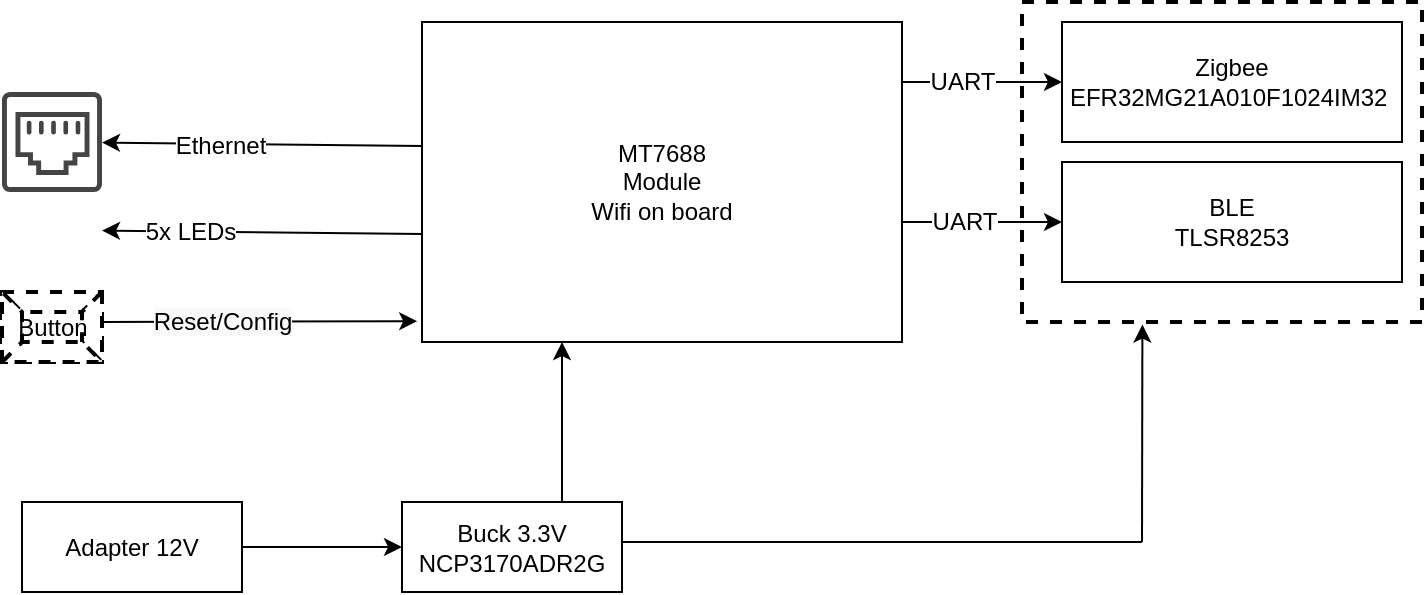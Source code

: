<mxfile version="12.3.3" type="github" pages="3">
  <diagram id="tLzEr-kSLslaF7xKlCu6" name="HC">
    <mxGraphModel dx="1185" dy="643" grid="1" gridSize="10" guides="1" tooltips="1" connect="1" arrows="1" fold="1" page="1" pageScale="1" pageWidth="1100" pageHeight="850" math="0" shadow="0">
      <root>
        <mxCell id="0"/>
        <mxCell id="1" parent="0"/>
        <mxCell id="Byey5HjT2MP___LkyyM5-19" value="" style="rounded=0;whiteSpace=wrap;html=1;glass=0;dashed=1;strokeWidth=2;" parent="1" vertex="1">
          <mxGeometry x="740" y="190" width="200" height="160" as="geometry"/>
        </mxCell>
        <mxCell id="Byey5HjT2MP___LkyyM5-1" value="MT7688&lt;br&gt;Module&lt;br&gt;Wifi on board" style="rounded=0;whiteSpace=wrap;html=1;" parent="1" vertex="1">
          <mxGeometry x="440" y="200" width="240" height="160" as="geometry"/>
        </mxCell>
        <mxCell id="Byey5HjT2MP___LkyyM5-6" value="" style="edgeStyle=orthogonalEdgeStyle;rounded=0;orthogonalLoop=1;jettySize=auto;html=1;" parent="1" source="Byey5HjT2MP___LkyyM5-4" target="Byey5HjT2MP___LkyyM5-5" edge="1">
          <mxGeometry relative="1" as="geometry"/>
        </mxCell>
        <mxCell id="Byey5HjT2MP___LkyyM5-4" value="Adapter 12V" style="rounded=0;whiteSpace=wrap;html=1;" parent="1" vertex="1">
          <mxGeometry x="240" y="440" width="110" height="45" as="geometry"/>
        </mxCell>
        <mxCell id="Byey5HjT2MP___LkyyM5-5" value="Buck 3.3V&lt;br&gt;NCP3170ADR2G" style="rounded=0;whiteSpace=wrap;html=1;" parent="1" vertex="1">
          <mxGeometry x="430" y="440" width="110" height="45" as="geometry"/>
        </mxCell>
        <mxCell id="Byey5HjT2MP___LkyyM5-7" value="" style="endArrow=classic;html=1;" parent="1" edge="1">
          <mxGeometry width="50" height="50" relative="1" as="geometry">
            <mxPoint x="510" y="440" as="sourcePoint"/>
            <mxPoint x="510" y="360" as="targetPoint"/>
          </mxGeometry>
        </mxCell>
        <mxCell id="Byey5HjT2MP___LkyyM5-8" value="Zigbee&lt;br&gt;EFR32MG21A010F1024IM32&amp;nbsp;" style="rounded=0;whiteSpace=wrap;html=1;" parent="1" vertex="1">
          <mxGeometry x="760" y="200" width="170" height="60" as="geometry"/>
        </mxCell>
        <mxCell id="Byey5HjT2MP___LkyyM5-9" value="" style="edgeStyle=orthogonalEdgeStyle;rounded=0;orthogonalLoop=1;jettySize=auto;html=1;" parent="1" edge="1">
          <mxGeometry relative="1" as="geometry">
            <mxPoint x="680" y="230" as="sourcePoint"/>
            <mxPoint x="760" y="230" as="targetPoint"/>
          </mxGeometry>
        </mxCell>
        <mxCell id="Byey5HjT2MP___LkyyM5-12" value="UART" style="text;html=1;align=center;verticalAlign=middle;resizable=0;points=[];;labelBackgroundColor=#ffffff;" parent="Byey5HjT2MP___LkyyM5-9" vertex="1" connectable="0">
          <mxGeometry x="-0.139" y="-1" relative="1" as="geometry">
            <mxPoint x="-4.5" y="-1" as="offset"/>
          </mxGeometry>
        </mxCell>
        <mxCell id="Byey5HjT2MP___LkyyM5-10" value="BLE&lt;br&gt;TLSR8253" style="rounded=0;whiteSpace=wrap;html=1;" parent="1" vertex="1">
          <mxGeometry x="760" y="270" width="170" height="60" as="geometry"/>
        </mxCell>
        <mxCell id="Byey5HjT2MP___LkyyM5-11" value="" style="edgeStyle=orthogonalEdgeStyle;rounded=0;orthogonalLoop=1;jettySize=auto;html=1;" parent="1" edge="1">
          <mxGeometry relative="1" as="geometry">
            <mxPoint x="680" y="300" as="sourcePoint"/>
            <mxPoint x="760" y="300" as="targetPoint"/>
          </mxGeometry>
        </mxCell>
        <mxCell id="Byey5HjT2MP___LkyyM5-13" value="UART" style="text;html=1;align=center;verticalAlign=middle;resizable=0;points=[];;labelBackgroundColor=#ffffff;" parent="Byey5HjT2MP___LkyyM5-11" vertex="1" connectable="0">
          <mxGeometry x="0.146" relative="1" as="geometry">
            <mxPoint x="-15.5" as="offset"/>
          </mxGeometry>
        </mxCell>
        <mxCell id="Byey5HjT2MP___LkyyM5-18" value="" style="endArrow=classic;html=1;entryX=0.301;entryY=1.008;entryDx=0;entryDy=0;entryPerimeter=0;" parent="1" target="Byey5HjT2MP___LkyyM5-19" edge="1">
          <mxGeometry width="50" height="50" relative="1" as="geometry">
            <mxPoint x="800" y="460" as="sourcePoint"/>
            <mxPoint x="800" y="360" as="targetPoint"/>
          </mxGeometry>
        </mxCell>
        <mxCell id="Byey5HjT2MP___LkyyM5-22" value="" style="pointerEvents=1;shadow=0;dashed=0;html=1;strokeColor=none;fillColor=#434445;aspect=fixed;labelPosition=center;verticalLabelPosition=bottom;verticalAlign=top;align=center;outlineConnect=0;shape=mxgraph.vvd.ethernet_port;glass=0;" parent="1" vertex="1">
          <mxGeometry x="230" y="235" width="50" height="50" as="geometry"/>
        </mxCell>
        <mxCell id="Byey5HjT2MP___LkyyM5-23" value="" style="endArrow=classic;html=1;" parent="1" target="Byey5HjT2MP___LkyyM5-22" edge="1">
          <mxGeometry width="50" height="50" relative="1" as="geometry">
            <mxPoint x="440" y="262.0" as="sourcePoint"/>
            <mxPoint x="220" y="260" as="targetPoint"/>
          </mxGeometry>
        </mxCell>
        <mxCell id="Byey5HjT2MP___LkyyM5-24" value="Ethernet" style="text;html=1;align=center;verticalAlign=middle;resizable=0;points=[];;labelBackgroundColor=#ffffff;" parent="Byey5HjT2MP___LkyyM5-23" vertex="1" connectable="0">
          <mxGeometry x="0.267" y="1" relative="1" as="geometry">
            <mxPoint as="offset"/>
          </mxGeometry>
        </mxCell>
        <mxCell id="Byey5HjT2MP___LkyyM5-27" value="" style="endArrow=classic;html=1;" parent="1" edge="1">
          <mxGeometry width="50" height="50" relative="1" as="geometry">
            <mxPoint x="440" y="306" as="sourcePoint"/>
            <mxPoint x="280" y="304.27" as="targetPoint"/>
          </mxGeometry>
        </mxCell>
        <mxCell id="Byey5HjT2MP___LkyyM5-36" value="5x LEDs" style="text;html=1;align=center;verticalAlign=middle;resizable=0;points=[];;labelBackgroundColor=#ffffff;" parent="Byey5HjT2MP___LkyyM5-27" vertex="1" connectable="0">
          <mxGeometry x="0.452" relative="1" as="geometry">
            <mxPoint as="offset"/>
          </mxGeometry>
        </mxCell>
        <mxCell id="Byey5HjT2MP___LkyyM5-29" value="" style="shape=image;html=1;verticalAlign=top;verticalLabelPosition=bottom;labelBackgroundColor=#ffffff;imageAspect=0;aspect=fixed;image=https://cdn2.iconfinder.com/data/icons/fatcow/32x32/led.png;glass=0;dashed=1;strokeWidth=2;" parent="1" vertex="1">
          <mxGeometry x="230" y="285" width="50" height="50" as="geometry"/>
        </mxCell>
        <mxCell id="Byey5HjT2MP___LkyyM5-30" value="Button" style="labelPosition=center;verticalLabelPosition=middle;align=center;html=1;shape=mxgraph.basic.button;dx=10;glass=0;dashed=1;strokeWidth=2;" parent="1" vertex="1">
          <mxGeometry x="230" y="335" width="50" height="35" as="geometry"/>
        </mxCell>
        <mxCell id="Byey5HjT2MP___LkyyM5-33" value="" style="endArrow=classic;html=1;entryX=-0.01;entryY=0.935;entryDx=0;entryDy=0;entryPerimeter=0;" parent="1" target="Byey5HjT2MP___LkyyM5-1" edge="1">
          <mxGeometry width="50" height="50" relative="1" as="geometry">
            <mxPoint x="280" y="350" as="sourcePoint"/>
            <mxPoint x="330" y="300" as="targetPoint"/>
          </mxGeometry>
        </mxCell>
        <mxCell id="Byey5HjT2MP___LkyyM5-35" value="&lt;span style=&quot;background-color: rgb(248 , 249 , 250)&quot;&gt;Reset/Config&lt;/span&gt;" style="text;html=1;align=center;verticalAlign=middle;resizable=0;points=[];;labelBackgroundColor=#ffffff;" parent="Byey5HjT2MP___LkyyM5-33" vertex="1" connectable="0">
          <mxGeometry x="-0.391" y="-1" relative="1" as="geometry">
            <mxPoint x="11.5" y="-1" as="offset"/>
          </mxGeometry>
        </mxCell>
        <mxCell id="V4OQtd_AtexyQ7zGTMWM-1" value="" style="endArrow=none;html=1;" edge="1" parent="1">
          <mxGeometry width="50" height="50" relative="1" as="geometry">
            <mxPoint x="540" y="460" as="sourcePoint"/>
            <mxPoint x="800" y="460" as="targetPoint"/>
          </mxGeometry>
        </mxCell>
      </root>
    </mxGraphModel>
  </diagram>
  <diagram id="DlVKiufQUVkZEI0phlBZ" name="PIR">
    <mxGraphModel dx="1185" dy="643" grid="1" gridSize="10" guides="1" tooltips="1" connect="1" arrows="1" fold="1" page="1" pageScale="1" pageWidth="1100" pageHeight="850" math="0" shadow="0">
      <root>
        <mxCell id="ysyHVXEgGF53t_0QYC1W-0"/>
        <mxCell id="ysyHVXEgGF53t_0QYC1W-1" parent="ysyHVXEgGF53t_0QYC1W-0"/>
        <mxCell id="ysyHVXEgGF53t_0QYC1W-2" value="" style="rounded=0;whiteSpace=wrap;html=1;" vertex="1" parent="ysyHVXEgGF53t_0QYC1W-1">
          <mxGeometry x="750" y="280" width="50" height="50" as="geometry"/>
        </mxCell>
        <mxCell id="ysyHVXEgGF53t_0QYC1W-3" value="" style="rounded=0;whiteSpace=wrap;html=1;" vertex="1" parent="ysyHVXEgGF53t_0QYC1W-1">
          <mxGeometry x="560" y="430" width="60" height="60" as="geometry"/>
        </mxCell>
        <mxCell id="ysyHVXEgGF53t_0QYC1W-4" value="" style="edgeStyle=orthogonalEdgeStyle;rounded=0;orthogonalLoop=1;jettySize=auto;html=1;" edge="1" parent="ysyHVXEgGF53t_0QYC1W-1" source="ysyHVXEgGF53t_0QYC1W-5" target="ysyHVXEgGF53t_0QYC1W-8">
          <mxGeometry relative="1" as="geometry"/>
        </mxCell>
        <mxCell id="ysyHVXEgGF53t_0QYC1W-5" value="PIR&lt;br&gt;Sensor" style="ellipse;whiteSpace=wrap;html=1;aspect=fixed;" vertex="1" parent="ysyHVXEgGF53t_0QYC1W-1">
          <mxGeometry x="240" y="300" width="80" height="80" as="geometry"/>
        </mxCell>
        <mxCell id="ysyHVXEgGF53t_0QYC1W-6" value="BLE&lt;br&gt;TLSR8253" style="rounded=0;whiteSpace=wrap;html=1;" vertex="1" parent="ysyHVXEgGF53t_0QYC1W-1">
          <mxGeometry x="480" y="280" width="200" height="120" as="geometry"/>
        </mxCell>
        <mxCell id="ysyHVXEgGF53t_0QYC1W-7" value="" style="edgeStyle=orthogonalEdgeStyle;rounded=0;orthogonalLoop=1;jettySize=auto;html=1;" edge="1" parent="ysyHVXEgGF53t_0QYC1W-1" source="ysyHVXEgGF53t_0QYC1W-8" target="ysyHVXEgGF53t_0QYC1W-6">
          <mxGeometry relative="1" as="geometry"/>
        </mxCell>
        <mxCell id="ysyHVXEgGF53t_0QYC1W-8" value="AFE" style="triangle;whiteSpace=wrap;html=1;" vertex="1" parent="ysyHVXEgGF53t_0QYC1W-1">
          <mxGeometry x="360" y="300" width="60" height="80" as="geometry"/>
        </mxCell>
        <mxCell id="ysyHVXEgGF53t_0QYC1W-9" value="" style="image;html=1;labelBackgroundColor=#ffffff;image=img/lib/clip_art/general/Battery_100_128x128.png" vertex="1" parent="ysyHVXEgGF53t_0QYC1W-1">
          <mxGeometry x="560" y="440" width="30" height="50" as="geometry"/>
        </mxCell>
        <mxCell id="ysyHVXEgGF53t_0QYC1W-10" value="" style="image;html=1;labelBackgroundColor=#ffffff;image=img/lib/clip_art/general/Battery_75_128x128.png" vertex="1" parent="ysyHVXEgGF53t_0QYC1W-1">
          <mxGeometry x="590" y="440" width="20" height="50" as="geometry"/>
        </mxCell>
        <mxCell id="ysyHVXEgGF53t_0QYC1W-11" value="" style="endArrow=classic;html=1;exitX=0.5;exitY=0;exitDx=0;exitDy=0;" edge="1" parent="ysyHVXEgGF53t_0QYC1W-1" source="ysyHVXEgGF53t_0QYC1W-3">
          <mxGeometry width="50" height="50" relative="1" as="geometry">
            <mxPoint x="540" y="450" as="sourcePoint"/>
            <mxPoint x="590" y="400" as="targetPoint"/>
          </mxGeometry>
        </mxCell>
        <mxCell id="ysyHVXEgGF53t_0QYC1W-12" value="" style="edgeStyle=orthogonalEdgeStyle;rounded=0;orthogonalLoop=1;jettySize=auto;html=1;fontFamily=Tahoma;" edge="1" parent="ysyHVXEgGF53t_0QYC1W-1">
          <mxGeometry relative="1" as="geometry">
            <mxPoint x="680" y="310" as="sourcePoint"/>
            <mxPoint x="750" y="310" as="targetPoint"/>
          </mxGeometry>
        </mxCell>
        <mxCell id="ysyHVXEgGF53t_0QYC1W-13" value="" style="shape=image;html=1;verticalAlign=top;verticalLabelPosition=bottom;labelBackgroundColor=#ffffff;imageAspect=0;aspect=fixed;image=https://cdn2.iconfinder.com/data/icons/fatcow/32x32/led.png;fontFamily=Tahoma;" vertex="1" parent="ysyHVXEgGF53t_0QYC1W-1">
          <mxGeometry x="760" y="290" width="32" height="32" as="geometry"/>
        </mxCell>
        <mxCell id="ysyHVXEgGF53t_0QYC1W-14" value="Button" style="labelPosition=center;verticalLabelPosition=middle;align=center;html=1;shape=mxgraph.basic.shaded_button;dx=10;fillColor=#E6E6E6;strokeColor=none;fontFamily=Tahoma;" vertex="1" parent="ysyHVXEgGF53t_0QYC1W-1">
          <mxGeometry x="750" y="340" width="60" height="40" as="geometry"/>
        </mxCell>
        <mxCell id="ysyHVXEgGF53t_0QYC1W-15" value="" style="edgeStyle=orthogonalEdgeStyle;rounded=0;orthogonalLoop=1;jettySize=auto;html=1;fontFamily=Tahoma;" edge="1" parent="ysyHVXEgGF53t_0QYC1W-1">
          <mxGeometry relative="1" as="geometry">
            <mxPoint x="750" y="360" as="sourcePoint"/>
            <mxPoint x="680" y="360" as="targetPoint"/>
          </mxGeometry>
        </mxCell>
        <mxCell id="ysyHVXEgGF53t_0QYC1W-16" value="Light sensor&lt;br&gt;OPT3001" style="ellipse;whiteSpace=wrap;html=1;aspect=fixed;" vertex="1" parent="ysyHVXEgGF53t_0QYC1W-1">
          <mxGeometry x="240" y="200" width="80" height="80" as="geometry"/>
        </mxCell>
        <mxCell id="ysyHVXEgGF53t_0QYC1W-17" value="" style="endArrow=classic;html=1;" edge="1" parent="ysyHVXEgGF53t_0QYC1W-1">
          <mxGeometry width="50" height="50" relative="1" as="geometry">
            <mxPoint x="600" y="240" as="sourcePoint"/>
            <mxPoint x="600" y="280" as="targetPoint"/>
          </mxGeometry>
        </mxCell>
        <mxCell id="ysyHVXEgGF53t_0QYC1W-18" value="" style="endArrow=none;html=1;" edge="1" parent="ysyHVXEgGF53t_0QYC1W-1">
          <mxGeometry width="50" height="50" relative="1" as="geometry">
            <mxPoint x="320" y="240" as="sourcePoint"/>
            <mxPoint x="600" y="240" as="targetPoint"/>
          </mxGeometry>
        </mxCell>
      </root>
    </mxGraphModel>
  </diagram>
  <diagram id="RdSf9JveJOVvGXLA1xMw" name="LIGHT">
    <mxGraphModel dx="981" dy="1382" grid="1" gridSize="10" guides="1" tooltips="1" connect="1" arrows="1" fold="1" page="1" pageScale="1" pageWidth="1100" pageHeight="850" math="0" shadow="0">
      <root>
        <mxCell id="Fivvvzxu9D-kj47Io95w-0"/>
        <mxCell id="Fivvvzxu9D-kj47Io95w-1" parent="Fivvvzxu9D-kj47Io95w-0"/>
        <mxCell id="0kYJ6gc512Jc2nMoJbqN-0" value="" style="rounded=0;whiteSpace=wrap;html=1;" vertex="1" parent="Fivvvzxu9D-kj47Io95w-1">
          <mxGeometry x="750" y="-480" width="50" height="50" as="geometry"/>
        </mxCell>
        <mxCell id="0kYJ6gc512Jc2nMoJbqN-1" value="" style="rounded=0;whiteSpace=wrap;html=1;" vertex="1" parent="Fivvvzxu9D-kj47Io95w-1">
          <mxGeometry x="560" y="-330" width="60" height="60" as="geometry"/>
        </mxCell>
        <mxCell id="0kYJ6gc512Jc2nMoJbqN-2" value="" style="edgeStyle=orthogonalEdgeStyle;rounded=0;orthogonalLoop=1;jettySize=auto;html=1;" edge="1" source="0kYJ6gc512Jc2nMoJbqN-3" parent="Fivvvzxu9D-kj47Io95w-1">
          <mxGeometry relative="1" as="geometry">
            <mxPoint x="480" y="-420" as="targetPoint"/>
          </mxGeometry>
        </mxCell>
        <mxCell id="0kYJ6gc512Jc2nMoJbqN-3" value="Light sensor&lt;br&gt;OPT3001" style="ellipse;whiteSpace=wrap;html=1;aspect=fixed;" vertex="1" parent="Fivvvzxu9D-kj47Io95w-1">
          <mxGeometry x="240" y="-460" width="80" height="80" as="geometry"/>
        </mxCell>
        <mxCell id="0kYJ6gc512Jc2nMoJbqN-4" value="BLE&lt;br&gt;TLSR8253" style="rounded=0;whiteSpace=wrap;html=1;" vertex="1" parent="Fivvvzxu9D-kj47Io95w-1">
          <mxGeometry x="480" y="-480" width="200" height="120" as="geometry"/>
        </mxCell>
        <mxCell id="0kYJ6gc512Jc2nMoJbqN-7" value="" style="image;html=1;labelBackgroundColor=#ffffff;image=img/lib/clip_art/general/Battery_100_128x128.png" vertex="1" parent="Fivvvzxu9D-kj47Io95w-1">
          <mxGeometry x="560" y="-320" width="30" height="50" as="geometry"/>
        </mxCell>
        <mxCell id="0kYJ6gc512Jc2nMoJbqN-8" value="" style="image;html=1;labelBackgroundColor=#ffffff;image=img/lib/clip_art/general/Battery_75_128x128.png" vertex="1" parent="Fivvvzxu9D-kj47Io95w-1">
          <mxGeometry x="590" y="-320" width="20" height="50" as="geometry"/>
        </mxCell>
        <mxCell id="0kYJ6gc512Jc2nMoJbqN-9" value="" style="endArrow=classic;html=1;exitX=0.5;exitY=0;exitDx=0;exitDy=0;" edge="1" source="0kYJ6gc512Jc2nMoJbqN-1" parent="Fivvvzxu9D-kj47Io95w-1">
          <mxGeometry width="50" height="50" relative="1" as="geometry">
            <mxPoint x="540" y="-310" as="sourcePoint"/>
            <mxPoint x="590" y="-360" as="targetPoint"/>
          </mxGeometry>
        </mxCell>
        <mxCell id="0kYJ6gc512Jc2nMoJbqN-10" value="" style="edgeStyle=orthogonalEdgeStyle;rounded=0;orthogonalLoop=1;jettySize=auto;html=1;fontFamily=Tahoma;" edge="1" parent="Fivvvzxu9D-kj47Io95w-1">
          <mxGeometry relative="1" as="geometry">
            <mxPoint x="680" y="-450" as="sourcePoint"/>
            <mxPoint x="750" y="-450" as="targetPoint"/>
          </mxGeometry>
        </mxCell>
        <mxCell id="0kYJ6gc512Jc2nMoJbqN-11" value="" style="shape=image;html=1;verticalAlign=top;verticalLabelPosition=bottom;labelBackgroundColor=#ffffff;imageAspect=0;aspect=fixed;image=https://cdn2.iconfinder.com/data/icons/fatcow/32x32/led.png;fontFamily=Tahoma;" vertex="1" parent="Fivvvzxu9D-kj47Io95w-1">
          <mxGeometry x="760" y="-470" width="32" height="32" as="geometry"/>
        </mxCell>
        <mxCell id="0kYJ6gc512Jc2nMoJbqN-12" value="Button" style="labelPosition=center;verticalLabelPosition=middle;align=center;html=1;shape=mxgraph.basic.shaded_button;dx=10;fillColor=#E6E6E6;strokeColor=none;fontFamily=Tahoma;" vertex="1" parent="Fivvvzxu9D-kj47Io95w-1">
          <mxGeometry x="750" y="-420" width="60" height="40" as="geometry"/>
        </mxCell>
        <mxCell id="0kYJ6gc512Jc2nMoJbqN-13" value="" style="edgeStyle=orthogonalEdgeStyle;rounded=0;orthogonalLoop=1;jettySize=auto;html=1;fontFamily=Tahoma;" edge="1" parent="Fivvvzxu9D-kj47Io95w-1">
          <mxGeometry relative="1" as="geometry">
            <mxPoint x="750" y="-400" as="sourcePoint"/>
            <mxPoint x="680" y="-400" as="targetPoint"/>
          </mxGeometry>
        </mxCell>
      </root>
    </mxGraphModel>
  </diagram>
</mxfile>
